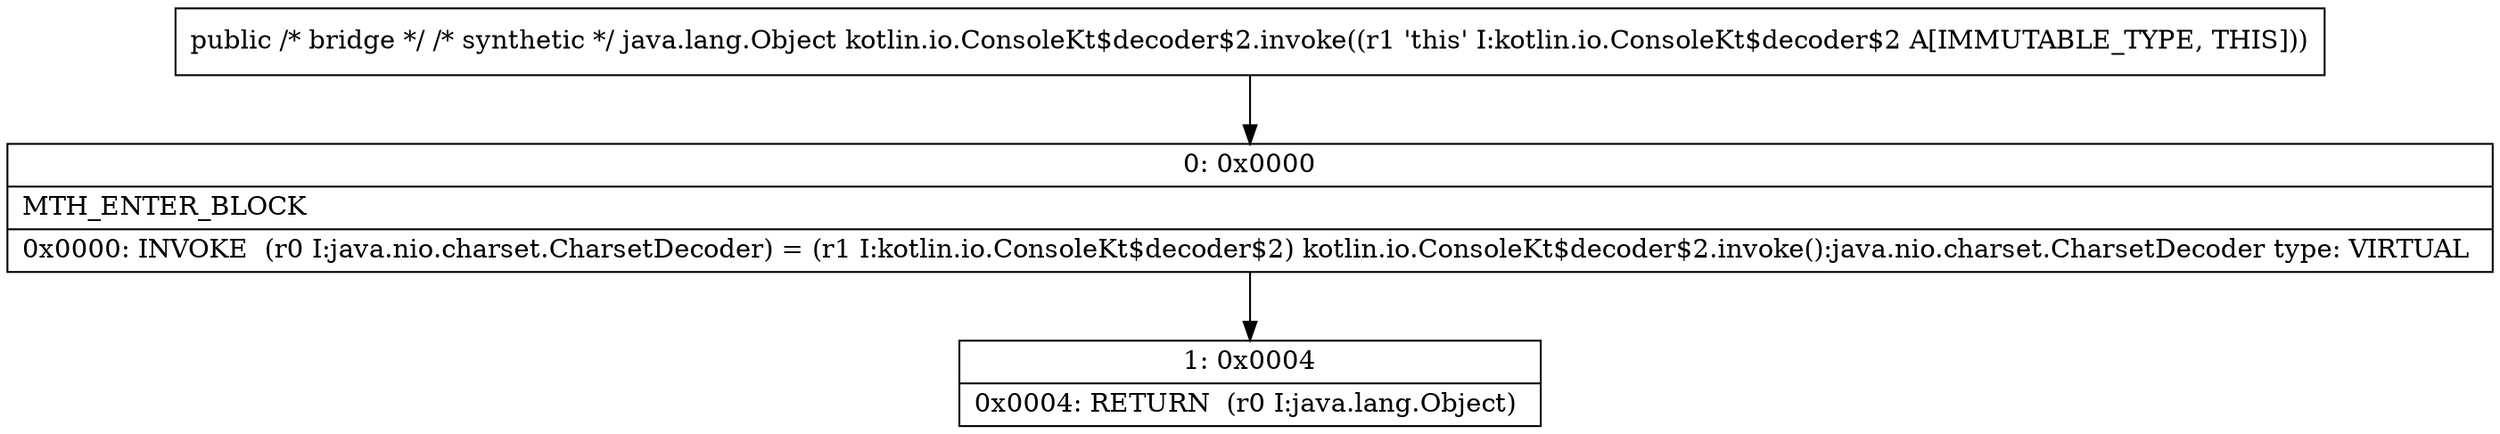 digraph "CFG forkotlin.io.ConsoleKt$decoder$2.invoke()Ljava\/lang\/Object;" {
Node_0 [shape=record,label="{0\:\ 0x0000|MTH_ENTER_BLOCK\l|0x0000: INVOKE  (r0 I:java.nio.charset.CharsetDecoder) = (r1 I:kotlin.io.ConsoleKt$decoder$2) kotlin.io.ConsoleKt$decoder$2.invoke():java.nio.charset.CharsetDecoder type: VIRTUAL \l}"];
Node_1 [shape=record,label="{1\:\ 0x0004|0x0004: RETURN  (r0 I:java.lang.Object) \l}"];
MethodNode[shape=record,label="{public \/* bridge *\/ \/* synthetic *\/ java.lang.Object kotlin.io.ConsoleKt$decoder$2.invoke((r1 'this' I:kotlin.io.ConsoleKt$decoder$2 A[IMMUTABLE_TYPE, THIS])) }"];
MethodNode -> Node_0;
Node_0 -> Node_1;
}

